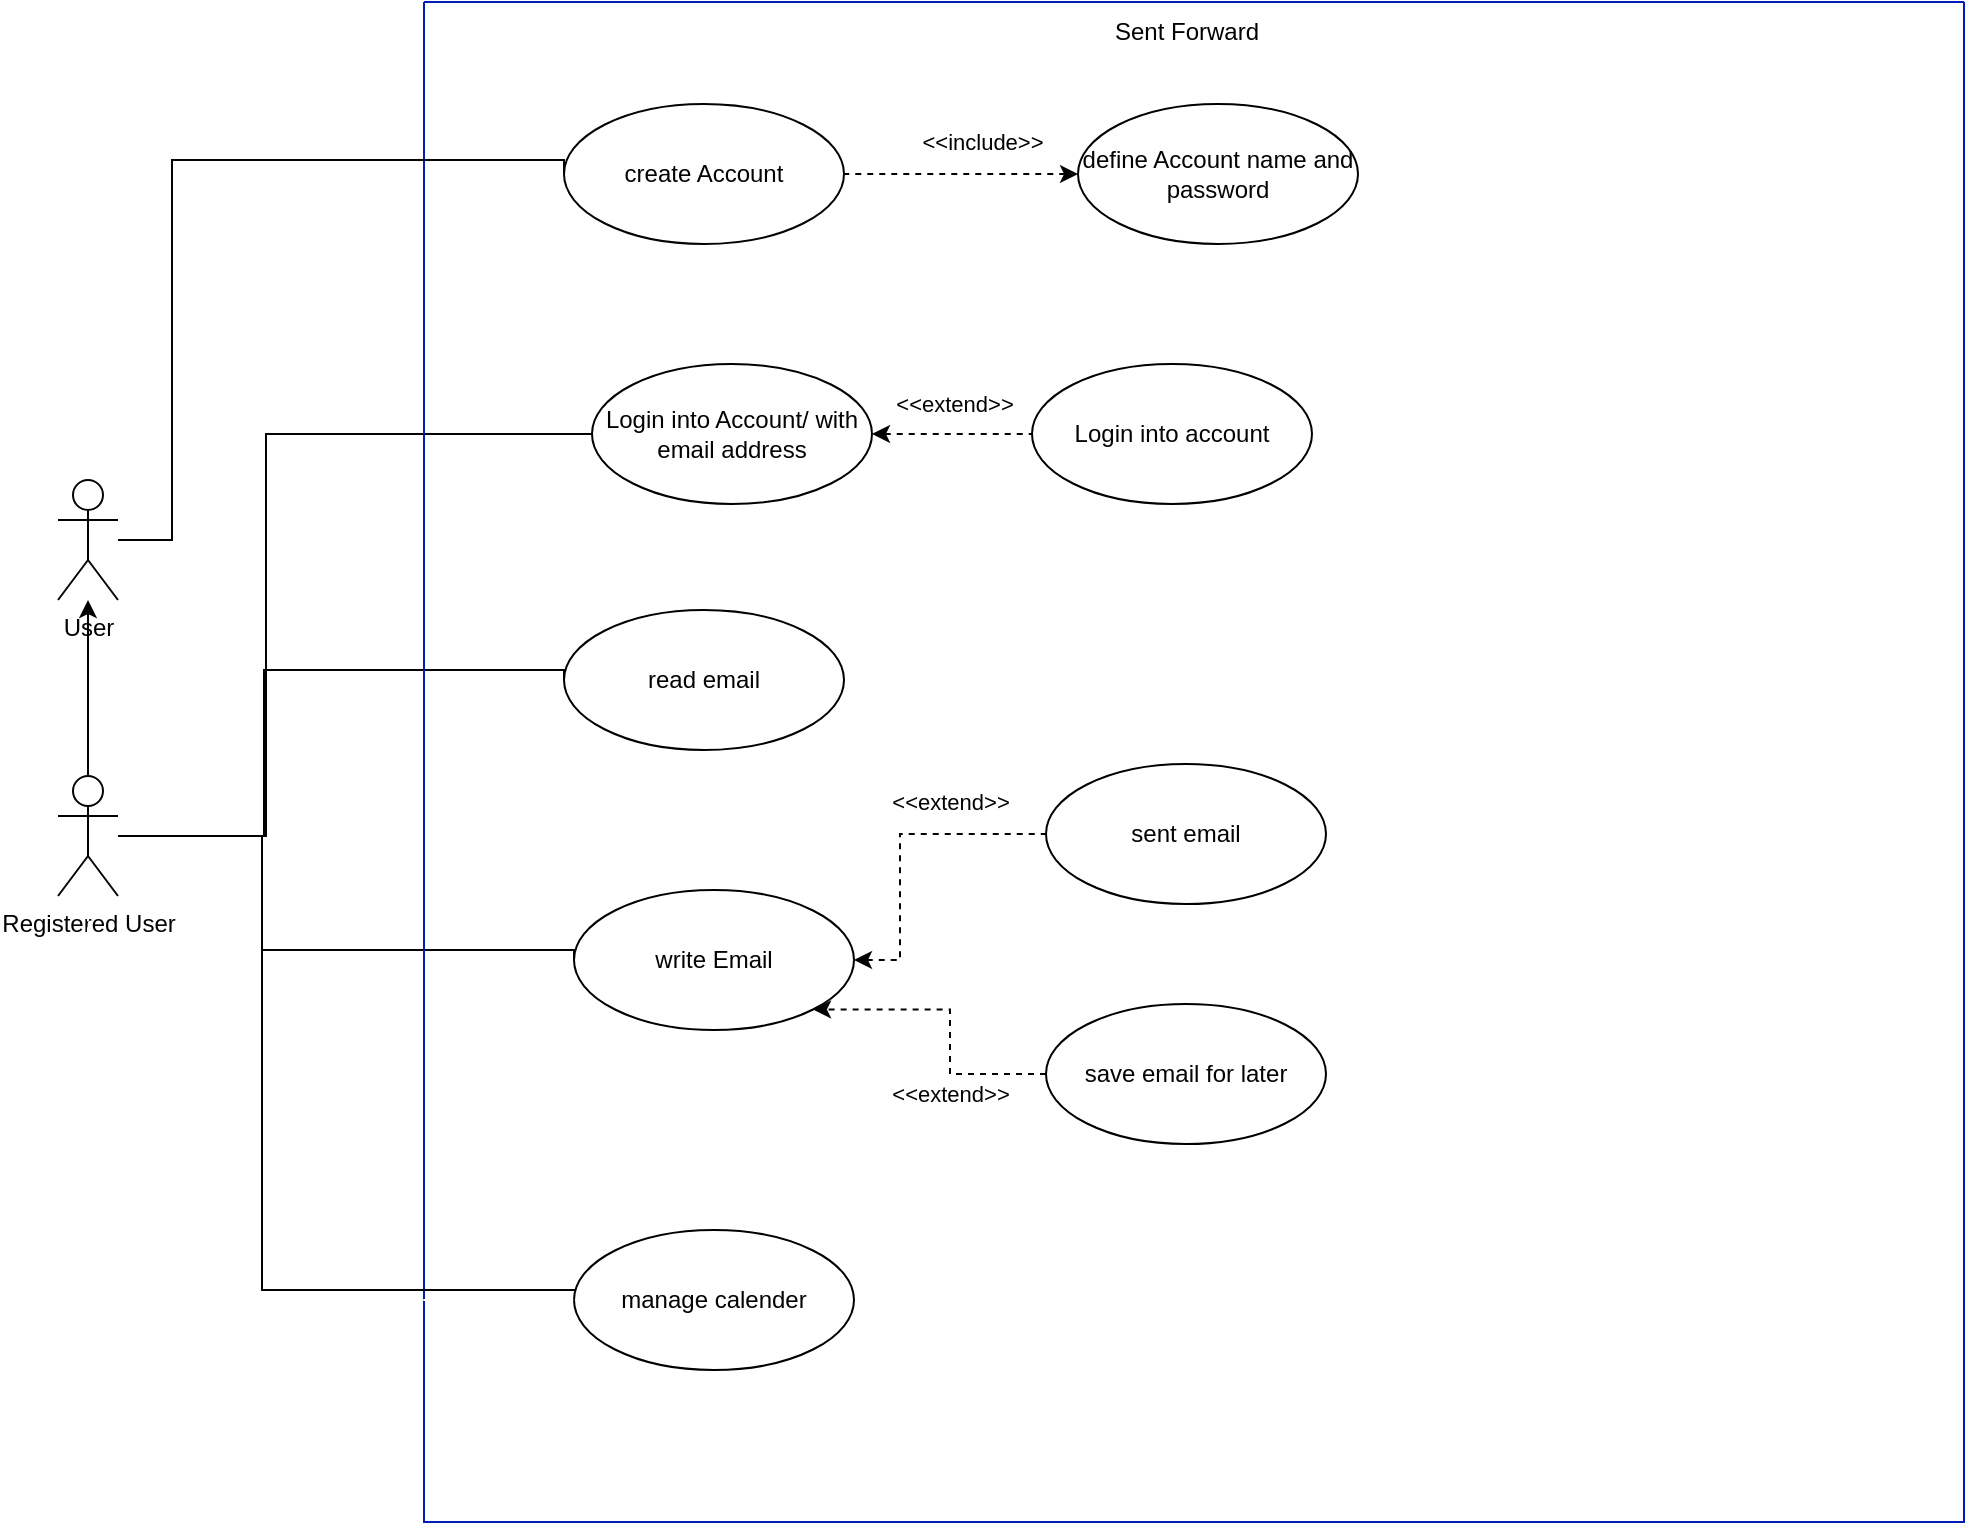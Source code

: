 <mxfile>
    <diagram id="OU0lpFzPtXRKVZ1gvNnJ" name="Page-1">
        <mxGraphModel dx="1616" dy="929" grid="0" gridSize="10" guides="1" tooltips="1" connect="1" arrows="1" fold="1" page="1" pageScale="1" pageWidth="2000" pageHeight="2000" background="#FFFFFF" math="0" shadow="0">
            <root>
                <mxCell id="0"/>
                <mxCell id="1" parent="0"/>
                <mxCell id="35" value="" style="edgeStyle=orthogonalEdgeStyle;rounded=0;orthogonalLoop=1;jettySize=auto;html=1;fontColor=#030303;strokeColor=#030303;" parent="1" source="8" target="34" edge="1">
                    <mxGeometry relative="1" as="geometry"/>
                </mxCell>
                <mxCell id="49" style="edgeStyle=orthogonalEdgeStyle;rounded=0;orthogonalLoop=1;jettySize=auto;html=1;entryX=0;entryY=0.5;entryDx=0;entryDy=0;fontColor=#030303;endArrow=none;endFill=0;strokeColor=#030303;" parent="1" source="8" target="23" edge="1">
                    <mxGeometry relative="1" as="geometry">
                        <Array as="points">
                            <mxPoint x="170" y="495"/>
                            <mxPoint x="170" y="294"/>
                            <mxPoint x="324" y="294"/>
                        </Array>
                    </mxGeometry>
                </mxCell>
                <mxCell id="51" style="edgeStyle=orthogonalEdgeStyle;rounded=0;orthogonalLoop=1;jettySize=auto;html=1;entryX=0;entryY=0.5;entryDx=0;entryDy=0;fontColor=#030303;endArrow=none;endFill=0;strokeColor=#030303;" parent="1" source="8" target="32" edge="1">
                    <mxGeometry relative="1" as="geometry">
                        <Array as="points">
                            <mxPoint x="169" y="495"/>
                            <mxPoint x="169" y="412"/>
                        </Array>
                    </mxGeometry>
                </mxCell>
                <mxCell id="52" style="edgeStyle=orthogonalEdgeStyle;rounded=0;orthogonalLoop=1;jettySize=auto;html=1;fontColor=#030303;endArrow=none;endFill=0;strokeColor=#030303;entryX=0;entryY=0.5;entryDx=0;entryDy=0;" parent="1" source="8" target="33" edge="1">
                    <mxGeometry relative="1" as="geometry">
                        <mxPoint x="159" y="551" as="targetPoint"/>
                        <Array as="points">
                            <mxPoint x="168" y="495"/>
                            <mxPoint x="168" y="552"/>
                        </Array>
                    </mxGeometry>
                </mxCell>
                <mxCell id="8" value="&lt;font color=&quot;#030303&quot;&gt;Registered User&lt;/font&gt;" style="shape=umlActor;verticalLabelPosition=bottom;verticalAlign=top;html=1;fillColor=none;strokeColor=#030303;" parent="1" vertex="1">
                    <mxGeometry x="66" y="465" width="30" height="60" as="geometry"/>
                </mxCell>
                <mxCell id="18" value="" style="swimlane;startSize=0;fillColor=#0050ef;fontColor=#ffffff;strokeColor=#001DBC;swimlaneLine=0;" parent="1" vertex="1">
                    <mxGeometry x="249" y="78" width="770" height="760" as="geometry">
                        <mxRectangle x="30" y="290" width="50" height="40" as="alternateBounds"/>
                    </mxGeometry>
                </mxCell>
                <mxCell id="22" value="create Account" style="ellipse;whiteSpace=wrap;html=1;fillColor=none;fontColor=#030303;labelBorderColor=none;strokeColor=#030303;" parent="18" vertex="1">
                    <mxGeometry x="70" y="51" width="140" height="70" as="geometry"/>
                </mxCell>
                <mxCell id="60" value="&lt;span style=&quot;background-color: rgb(255 , 255 , 255)&quot;&gt;&lt;font color=&quot;#030303&quot;&gt;&amp;lt;&amp;lt;extend&amp;gt;&amp;gt;&lt;/font&gt;&lt;/span&gt;" style="edgeStyle=orthogonalEdgeStyle;rounded=0;orthogonalLoop=1;jettySize=auto;html=1;dashed=1;startArrow=classic;startFill=1;endArrow=none;endFill=0;strokeColor=#030303;" edge="1" parent="18" source="23" target="59">
                    <mxGeometry x="0.025" y="15" relative="1" as="geometry">
                        <mxPoint as="offset"/>
                    </mxGeometry>
                </mxCell>
                <mxCell id="23" value="&lt;font color=&quot;#030303&quot;&gt;Login into Account/ with email address&lt;/font&gt;" style="ellipse;whiteSpace=wrap;html=1;fillColor=none;strokeColor=#000000;" parent="18" vertex="1">
                    <mxGeometry x="84" y="181" width="140" height="70" as="geometry"/>
                </mxCell>
                <mxCell id="32" value="&lt;font color=&quot;#030303&quot;&gt;read email&lt;/font&gt;" style="ellipse;whiteSpace=wrap;html=1;fillColor=none;strokeColor=#000000;" parent="18" vertex="1">
                    <mxGeometry x="70" y="304" width="140" height="70" as="geometry"/>
                </mxCell>
                <mxCell id="47" value="&lt;span style=&quot;background-color: rgb(255 , 255 , 255)&quot;&gt;&amp;lt;&amp;lt;extend&amp;gt;&amp;gt;&lt;/span&gt;" style="edgeStyle=orthogonalEdgeStyle;rounded=0;orthogonalLoop=1;jettySize=auto;html=1;fontColor=#030303;endArrow=none;endFill=0;startArrow=classic;startFill=1;dashed=1;strokeColor=#030303;" parent="18" source="33" target="46" edge="1">
                    <mxGeometry x="0.396" y="16" relative="1" as="geometry">
                        <mxPoint as="offset"/>
                        <Array as="points">
                            <mxPoint x="238" y="479"/>
                            <mxPoint x="238" y="416"/>
                        </Array>
                    </mxGeometry>
                </mxCell>
                <mxCell id="33" value="&lt;font color=&quot;#030303&quot;&gt;write Email&lt;/font&gt;" style="ellipse;whiteSpace=wrap;html=1;fillColor=none;strokeColor=#000000;" parent="18" vertex="1">
                    <mxGeometry x="75" y="444" width="140" height="70" as="geometry"/>
                </mxCell>
                <mxCell id="46" value="&lt;font color=&quot;#030303&quot;&gt;sent email&lt;/font&gt;" style="ellipse;whiteSpace=wrap;html=1;fillColor=none;strokeColor=#000000;" parent="18" vertex="1">
                    <mxGeometry x="311" y="381" width="140" height="70" as="geometry"/>
                </mxCell>
                <mxCell id="54" value="&lt;font color=&quot;#030303&quot;&gt;save email for later&lt;/font&gt;" style="ellipse;whiteSpace=wrap;html=1;fillColor=none;strokeColor=#000000;" parent="18" vertex="1">
                    <mxGeometry x="311" y="501" width="140" height="70" as="geometry"/>
                </mxCell>
                <mxCell id="56" value="&lt;span style=&quot;background-color: rgb(255 , 255 , 255)&quot;&gt;&amp;lt;&amp;lt;extend&amp;gt;&amp;gt;&lt;/span&gt;" style="edgeStyle=orthogonalEdgeStyle;rounded=0;orthogonalLoop=1;jettySize=auto;html=1;entryX=1;entryY=1;entryDx=0;entryDy=0;dashed=1;fontColor=#030303;startArrow=none;startFill=0;endArrow=classic;endFill=1;strokeColor=#030303;" parent="18" source="54" target="33" edge="1">
                    <mxGeometry x="-0.355" y="-10" relative="1" as="geometry">
                        <mxPoint x="-10" y="10" as="offset"/>
                    </mxGeometry>
                </mxCell>
                <mxCell id="26" value="Sent Forward" style="text;html=1;align=center;verticalAlign=middle;resizable=0;points=[];autosize=1;fontColor=#030303;" parent="18" vertex="1">
                    <mxGeometry x="336" y="5" width="90" height="20" as="geometry"/>
                </mxCell>
                <mxCell id="58" value="&lt;font color=&quot;#000000&quot; style=&quot;background-color: rgb(255 , 255 , 255)&quot;&gt;&amp;lt;&amp;lt;include&amp;gt;&amp;gt;&lt;/font&gt;" style="edgeStyle=orthogonalEdgeStyle;rounded=0;orthogonalLoop=1;jettySize=auto;html=1;entryX=1;entryY=0.5;entryDx=0;entryDy=0;strokeColor=#030303;dashed=1;startArrow=classic;startFill=1;endArrow=none;endFill=0;" edge="1" parent="18" source="57" target="22">
                    <mxGeometry x="-0.042" y="-8" relative="1" as="geometry">
                        <mxPoint x="8" y="-8" as="offset"/>
                    </mxGeometry>
                </mxCell>
                <mxCell id="57" value="&lt;font color=&quot;#030303&quot;&gt;define Account name and password&lt;/font&gt;" style="ellipse;whiteSpace=wrap;html=1;fillColor=none;strokeColor=#000000;" vertex="1" parent="18">
                    <mxGeometry x="327" y="51" width="140" height="70" as="geometry"/>
                </mxCell>
                <mxCell id="59" value="&lt;font color=&quot;#030303&quot;&gt;Login into account&lt;/font&gt;" style="ellipse;whiteSpace=wrap;html=1;fillColor=none;strokeColor=#000000;" vertex="1" parent="18">
                    <mxGeometry x="304" y="181" width="140" height="70" as="geometry"/>
                </mxCell>
                <mxCell id="61" value="&lt;font color=&quot;#030303&quot;&gt;manage calender&lt;/font&gt;" style="ellipse;whiteSpace=wrap;html=1;fillColor=none;strokeColor=#000000;" vertex="1" parent="18">
                    <mxGeometry x="75" y="614" width="140" height="70" as="geometry"/>
                </mxCell>
                <mxCell id="43" style="edgeStyle=orthogonalEdgeStyle;rounded=0;orthogonalLoop=1;jettySize=auto;html=1;entryX=0;entryY=0.5;entryDx=0;entryDy=0;fontColor=#030303;strokeColor=#030303;endArrow=none;endFill=0;" parent="1" source="34" target="22" edge="1">
                    <mxGeometry relative="1" as="geometry">
                        <Array as="points">
                            <mxPoint x="123" y="347"/>
                            <mxPoint x="123" y="157"/>
                        </Array>
                    </mxGeometry>
                </mxCell>
                <mxCell id="34" value="&lt;font color=&quot;#030303&quot;&gt;User&lt;/font&gt;" style="shape=umlActor;verticalLabelPosition=bottom;verticalAlign=top;html=1;fillColor=none;strokeColor=#030303;" parent="1" vertex="1">
                    <mxGeometry x="66" y="317" width="30" height="60" as="geometry"/>
                </mxCell>
                <mxCell id="62" style="edgeStyle=orthogonalEdgeStyle;rounded=0;orthogonalLoop=1;jettySize=auto;html=1;dashed=1;startArrow=classic;startFill=1;endArrow=none;endFill=0;strokeColor=#FFFFFF;" edge="1" parent="1" source="61" target="8">
                    <mxGeometry relative="1" as="geometry"/>
                </mxCell>
                <mxCell id="63" style="edgeStyle=orthogonalEdgeStyle;rounded=0;orthogonalLoop=1;jettySize=auto;html=1;startArrow=none;startFill=0;endArrow=none;endFill=0;strokeColor=#030303;" edge="1" parent="1" source="61" target="8">
                    <mxGeometry relative="1" as="geometry">
                        <Array as="points">
                            <mxPoint x="168" y="722"/>
                            <mxPoint x="168" y="495"/>
                        </Array>
                    </mxGeometry>
                </mxCell>
            </root>
        </mxGraphModel>
    </diagram>
</mxfile>